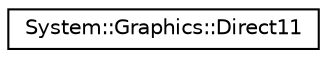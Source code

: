 digraph G
{
  edge [fontname="Helvetica",fontsize="10",labelfontname="Helvetica",labelfontsize="10"];
  node [fontname="Helvetica",fontsize="10",shape=record];
  rankdir="LR";
  Node1 [label="System::Graphics::Direct11",height=0.2,width=0.4,color="black", fillcolor="white", style="filled",URL="$class_system_1_1_graphics_1_1_direct11.html"];
}
